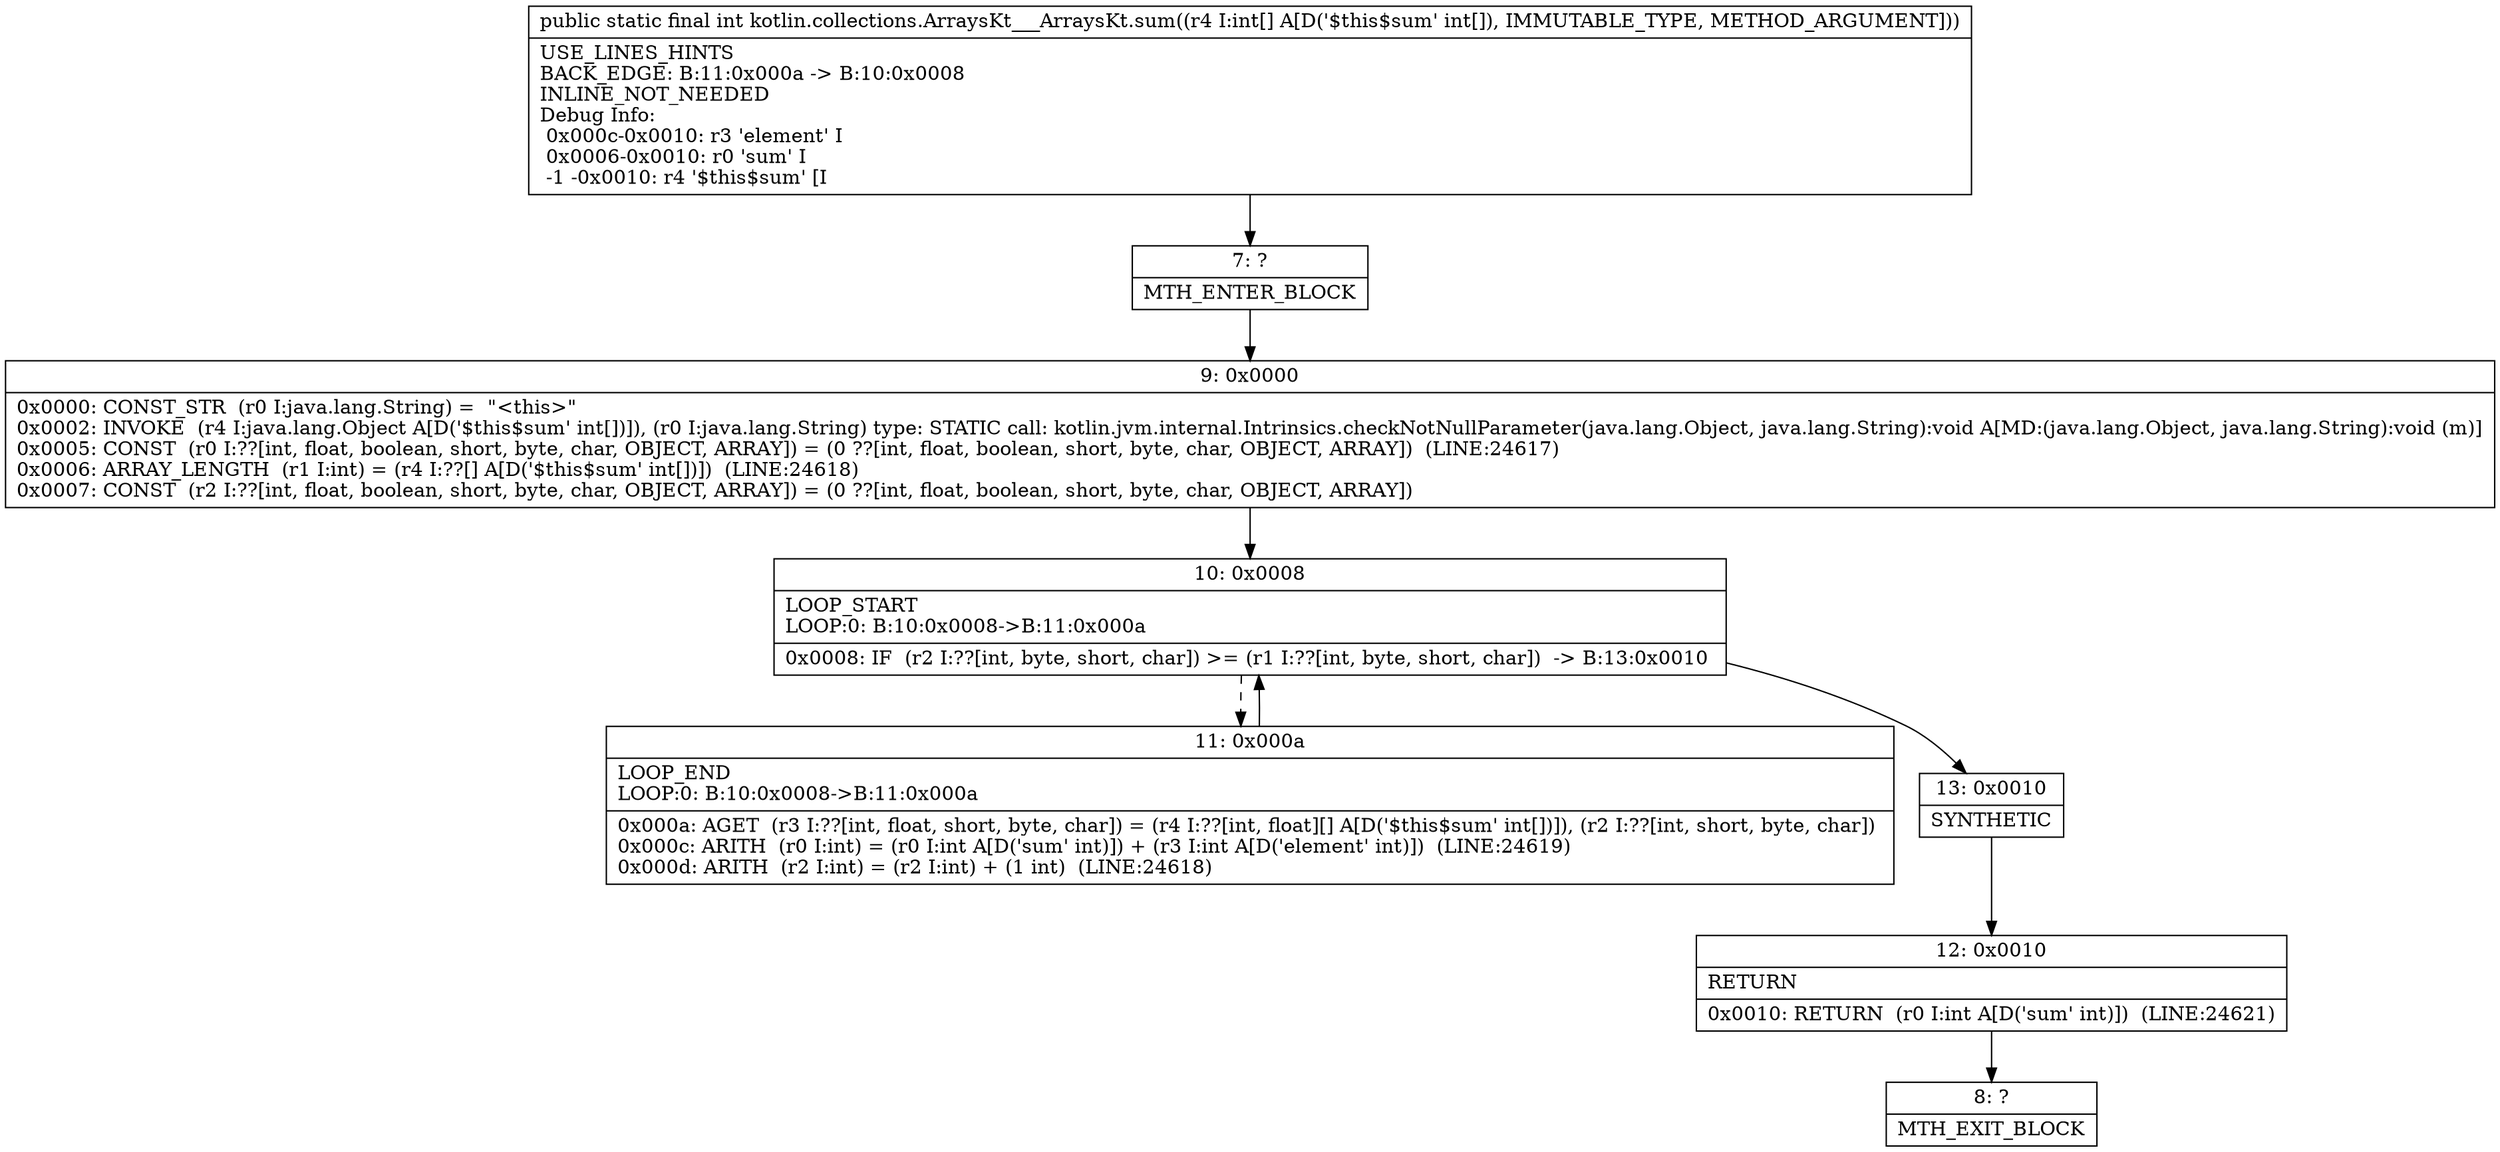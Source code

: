 digraph "CFG forkotlin.collections.ArraysKt___ArraysKt.sum([I)I" {
Node_7 [shape=record,label="{7\:\ ?|MTH_ENTER_BLOCK\l}"];
Node_9 [shape=record,label="{9\:\ 0x0000|0x0000: CONST_STR  (r0 I:java.lang.String) =  \"\<this\>\" \l0x0002: INVOKE  (r4 I:java.lang.Object A[D('$this$sum' int[])]), (r0 I:java.lang.String) type: STATIC call: kotlin.jvm.internal.Intrinsics.checkNotNullParameter(java.lang.Object, java.lang.String):void A[MD:(java.lang.Object, java.lang.String):void (m)]\l0x0005: CONST  (r0 I:??[int, float, boolean, short, byte, char, OBJECT, ARRAY]) = (0 ??[int, float, boolean, short, byte, char, OBJECT, ARRAY])  (LINE:24617)\l0x0006: ARRAY_LENGTH  (r1 I:int) = (r4 I:??[] A[D('$this$sum' int[])])  (LINE:24618)\l0x0007: CONST  (r2 I:??[int, float, boolean, short, byte, char, OBJECT, ARRAY]) = (0 ??[int, float, boolean, short, byte, char, OBJECT, ARRAY]) \l}"];
Node_10 [shape=record,label="{10\:\ 0x0008|LOOP_START\lLOOP:0: B:10:0x0008\-\>B:11:0x000a\l|0x0008: IF  (r2 I:??[int, byte, short, char]) \>= (r1 I:??[int, byte, short, char])  \-\> B:13:0x0010 \l}"];
Node_11 [shape=record,label="{11\:\ 0x000a|LOOP_END\lLOOP:0: B:10:0x0008\-\>B:11:0x000a\l|0x000a: AGET  (r3 I:??[int, float, short, byte, char]) = (r4 I:??[int, float][] A[D('$this$sum' int[])]), (r2 I:??[int, short, byte, char]) \l0x000c: ARITH  (r0 I:int) = (r0 I:int A[D('sum' int)]) + (r3 I:int A[D('element' int)])  (LINE:24619)\l0x000d: ARITH  (r2 I:int) = (r2 I:int) + (1 int)  (LINE:24618)\l}"];
Node_13 [shape=record,label="{13\:\ 0x0010|SYNTHETIC\l}"];
Node_12 [shape=record,label="{12\:\ 0x0010|RETURN\l|0x0010: RETURN  (r0 I:int A[D('sum' int)])  (LINE:24621)\l}"];
Node_8 [shape=record,label="{8\:\ ?|MTH_EXIT_BLOCK\l}"];
MethodNode[shape=record,label="{public static final int kotlin.collections.ArraysKt___ArraysKt.sum((r4 I:int[] A[D('$this$sum' int[]), IMMUTABLE_TYPE, METHOD_ARGUMENT]))  | USE_LINES_HINTS\lBACK_EDGE: B:11:0x000a \-\> B:10:0x0008\lINLINE_NOT_NEEDED\lDebug Info:\l  0x000c\-0x0010: r3 'element' I\l  0x0006\-0x0010: r0 'sum' I\l  \-1 \-0x0010: r4 '$this$sum' [I\l}"];
MethodNode -> Node_7;Node_7 -> Node_9;
Node_9 -> Node_10;
Node_10 -> Node_11[style=dashed];
Node_10 -> Node_13;
Node_11 -> Node_10;
Node_13 -> Node_12;
Node_12 -> Node_8;
}

